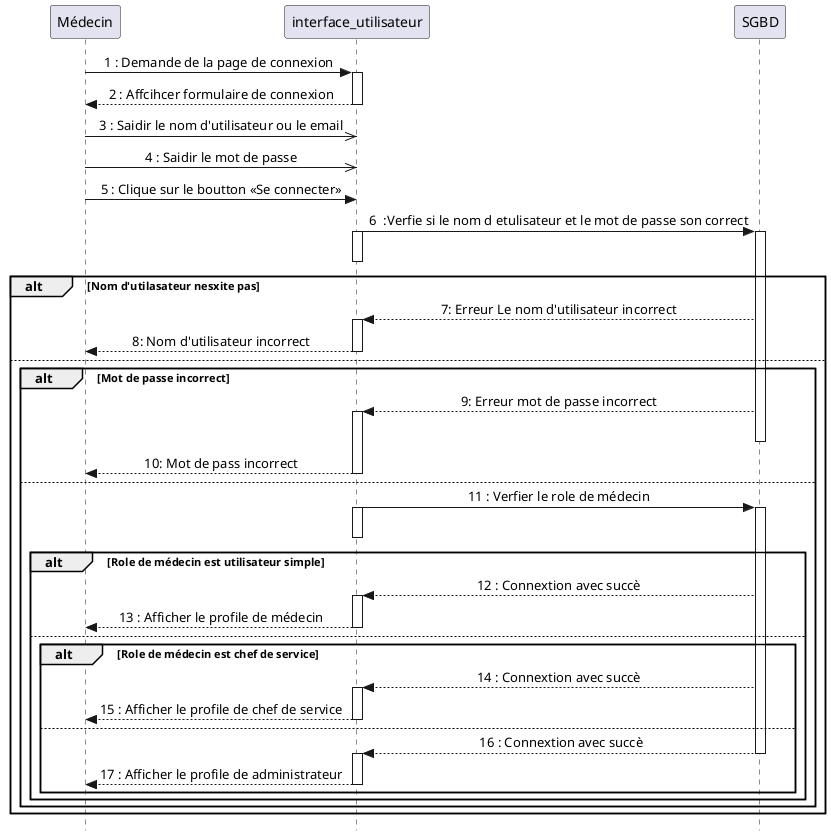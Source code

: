 @startuml login
skinparam style strictuml
skinparam SequenceMessageAlignment center
Médecin -> interface_utilisateur : 1 : Demande de la page de connexion
activate interface_utilisateur
interface_utilisateur -->Médecin: 2 : Affcihcer formulaire de connexion 
deactivate interface_utilisateur
Médecin ->> interface_utilisateur : 3 : Saidir le nom d'utilisateur ou le email

Médecin ->> interface_utilisateur : 4 : Saidir le mot de passe
Médecin -> interface_utilisateur : 5 : Clique sur le boutton << Se connecter >>

interface_utilisateur -> SGBD :6  :Verfie si le nom d etulisateur et le mot de passe son correct
activate interface_utilisateur
activate SGBD
deactivate interface_utilisateur
alt Nom d'utilasateur nesxite pas
    SGBD --> interface_utilisateur : 7: Erreur Le nom d'utilisateur incorrect
    activate interface_utilisateur
    interface_utilisateur --> Médecin : 8: Nom d'utilisateur incorrect 
    
    deactivate interface_utilisateur
else
    alt Mot de passe incorrect
        SGBD --> interface_utilisateur : 9: Erreur mot de passe incorrect
        activate interface_utilisateur
        deactivate SGBD
        interface_utilisateur --> Médecin : 10: Mot de pass incorrect
        deactivate interface_utilisateur
    else
        
        interface_utilisateur -> SGBD : 11 : Verfier le role de médecin 
        activate interface_utilisateur
        activate SGBD
        deactivate interface_utilisateur
        alt Role de médecin est utilisateur simple

            SGBD --> interface_utilisateur : 12 : Connextion avec succè
            activate interface_utilisateur
            interface_utilisateur --> Médecin: 13 : Afficher le profile de médecin
            
            deactivate interface_utilisateur
        else
            alt Role de médecin est chef de service 
                SGBD --> interface_utilisateur : 14 : Connextion avec succè
                activate interface_utilisateur
                interface_utilisateur --> Médecin: 15 : Afficher le profile de chef de service
                deactivate interface_utilisateur
            else
                SGBD --> interface_utilisateur : 16 : Connextion avec succè
                deactivate SGBD
                activate interface_utilisateur
                interface_utilisateur --> Médecin: 17 : Afficher le profile de administrateur
                deactivate interface_utilisateur
            end
        end
    end
end
@enduml

